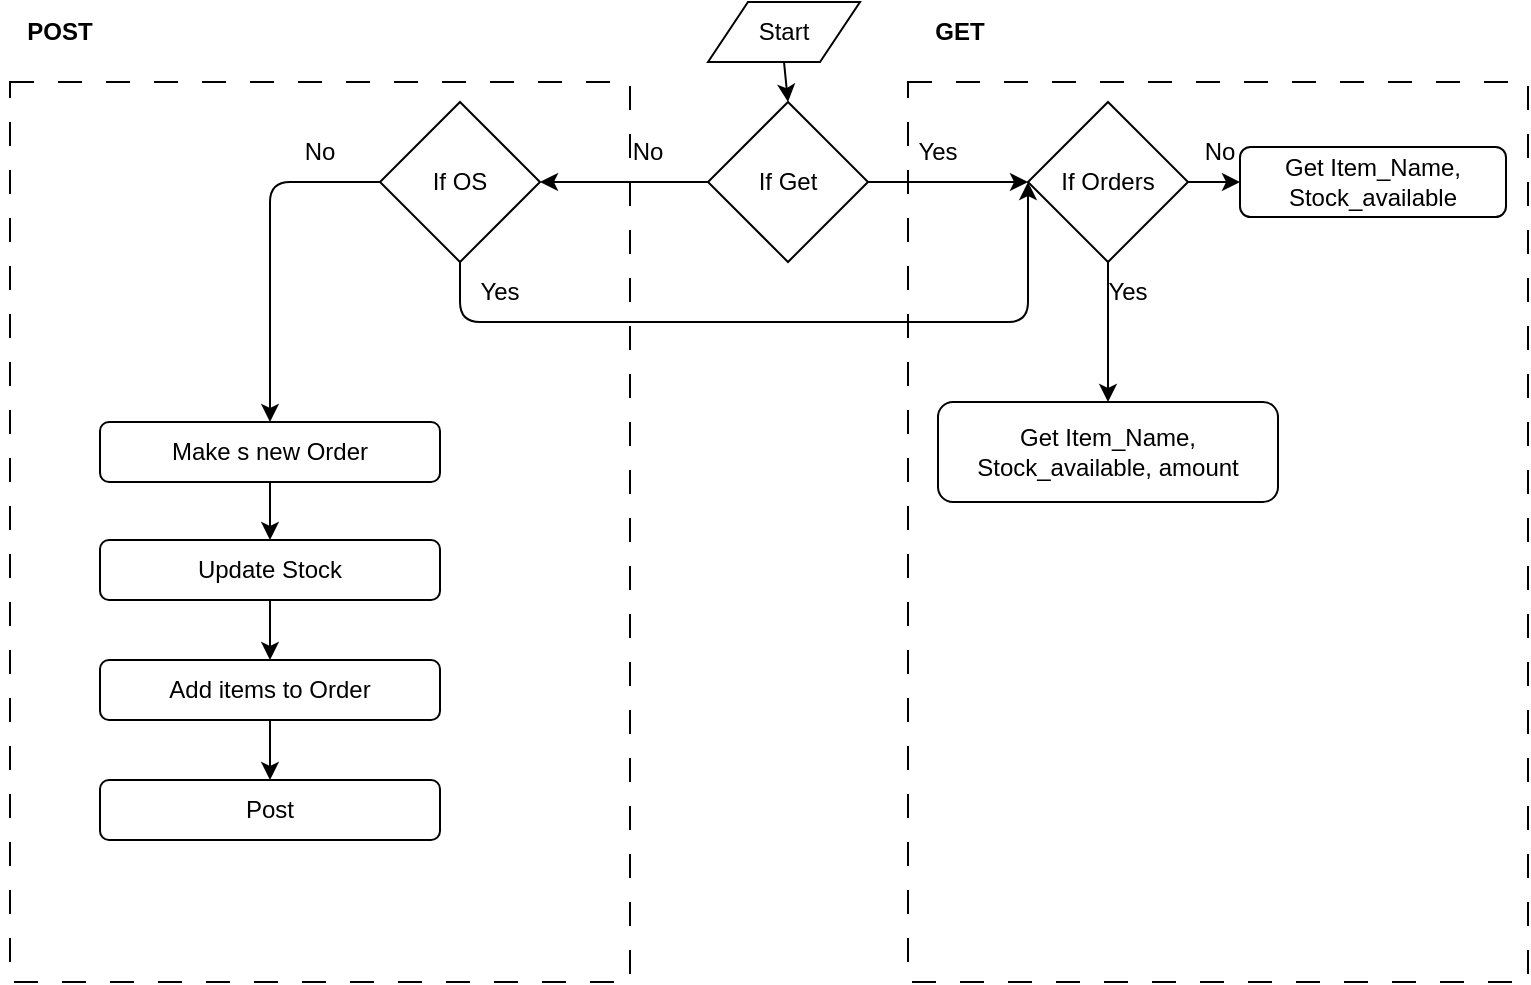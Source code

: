 <mxfile>
    <diagram id="SAwPN_heKP0eUjQnVfPl" name="Page-1">
        <mxGraphModel dx="783" dy="772" grid="1" gridSize="10" guides="1" tooltips="1" connect="1" arrows="1" fold="1" page="1" pageScale="1" pageWidth="827" pageHeight="1169" math="0" shadow="0">
            <root>
                <mxCell id="0"/>
                <mxCell id="1" parent="0"/>
                <mxCell id="40" value="" style="rounded=0;whiteSpace=wrap;html=1;dashed=1;dashPattern=12 12;" vertex="1" parent="1">
                    <mxGeometry x="474" y="70" width="310" height="450" as="geometry"/>
                </mxCell>
                <mxCell id="39" value="" style="rounded=0;whiteSpace=wrap;html=1;dashed=1;dashPattern=12 12;" vertex="1" parent="1">
                    <mxGeometry x="25" y="70" width="310" height="450" as="geometry"/>
                </mxCell>
                <mxCell id="2" value="Get Item_Name, Stock_available" style="rounded=1;whiteSpace=wrap;html=1;" vertex="1" parent="1">
                    <mxGeometry x="640" y="102.5" width="133" height="35" as="geometry"/>
                </mxCell>
                <mxCell id="7" style="edgeStyle=none;html=1;exitX=1;exitY=0.5;exitDx=0;exitDy=0;entryX=0;entryY=0.5;entryDx=0;entryDy=0;" edge="1" parent="1" source="3" target="4">
                    <mxGeometry relative="1" as="geometry"/>
                </mxCell>
                <mxCell id="17" style="edgeStyle=none;html=1;entryX=1;entryY=0.5;entryDx=0;entryDy=0;" edge="1" parent="1" source="3" target="25">
                    <mxGeometry relative="1" as="geometry">
                        <mxPoint x="300" y="120" as="targetPoint"/>
                    </mxGeometry>
                </mxCell>
                <mxCell id="3" value="If Get" style="rhombus;whiteSpace=wrap;html=1;" vertex="1" parent="1">
                    <mxGeometry x="374" y="80" width="80" height="80" as="geometry"/>
                </mxCell>
                <mxCell id="8" style="edgeStyle=none;html=1;exitX=1;exitY=0.5;exitDx=0;exitDy=0;entryX=0;entryY=0.5;entryDx=0;entryDy=0;" edge="1" parent="1" source="4" target="2">
                    <mxGeometry relative="1" as="geometry"/>
                </mxCell>
                <mxCell id="13" style="edgeStyle=none;html=1;entryX=0.5;entryY=0;entryDx=0;entryDy=0;" edge="1" parent="1" source="4" target="12">
                    <mxGeometry relative="1" as="geometry"/>
                </mxCell>
                <mxCell id="4" value="If Orders" style="rhombus;whiteSpace=wrap;html=1;" vertex="1" parent="1">
                    <mxGeometry x="534" y="80" width="80" height="80" as="geometry"/>
                </mxCell>
                <mxCell id="6" style="edgeStyle=none;html=1;exitX=0.5;exitY=1;exitDx=0;exitDy=0;entryX=0.5;entryY=0;entryDx=0;entryDy=0;" edge="1" parent="1" source="5" target="3">
                    <mxGeometry relative="1" as="geometry"/>
                </mxCell>
                <mxCell id="5" value="Start" style="shape=parallelogram;perimeter=parallelogramPerimeter;whiteSpace=wrap;html=1;fixedSize=1;" vertex="1" parent="1">
                    <mxGeometry x="374" y="30" width="76" height="30" as="geometry"/>
                </mxCell>
                <mxCell id="9" value="Yes" style="text;html=1;strokeColor=none;fillColor=none;align=center;verticalAlign=middle;whiteSpace=wrap;rounded=0;" vertex="1" parent="1">
                    <mxGeometry x="459" y="90" width="60" height="30" as="geometry"/>
                </mxCell>
                <mxCell id="10" value="No" style="text;html=1;strokeColor=none;fillColor=none;align=center;verticalAlign=middle;whiteSpace=wrap;rounded=0;" vertex="1" parent="1">
                    <mxGeometry x="314" y="90" width="60" height="30" as="geometry"/>
                </mxCell>
                <mxCell id="11" value="Yes" style="text;html=1;strokeColor=none;fillColor=none;align=center;verticalAlign=middle;whiteSpace=wrap;rounded=0;" vertex="1" parent="1">
                    <mxGeometry x="554" y="160" width="60" height="30" as="geometry"/>
                </mxCell>
                <mxCell id="12" value="Get Item_Name, Stock_available, amount" style="rounded=1;whiteSpace=wrap;html=1;" vertex="1" parent="1">
                    <mxGeometry x="489" y="230" width="170" height="50" as="geometry"/>
                </mxCell>
                <mxCell id="14" value="No" style="text;html=1;strokeColor=none;fillColor=none;align=center;verticalAlign=middle;whiteSpace=wrap;rounded=0;" vertex="1" parent="1">
                    <mxGeometry x="600" y="90" width="60" height="30" as="geometry"/>
                </mxCell>
                <mxCell id="22" style="edgeStyle=none;html=1;entryX=0.5;entryY=0;entryDx=0;entryDy=0;exitX=0.5;exitY=1;exitDx=0;exitDy=0;" edge="1" parent="1" source="36" target="19">
                    <mxGeometry relative="1" as="geometry">
                        <mxPoint x="150" y="319" as="sourcePoint"/>
                    </mxGeometry>
                </mxCell>
                <mxCell id="37" style="edgeStyle=orthogonalEdgeStyle;html=1;exitX=0.5;exitY=1;exitDx=0;exitDy=0;entryX=0.5;entryY=0;entryDx=0;entryDy=0;" edge="1" parent="1" source="18" target="36">
                    <mxGeometry relative="1" as="geometry"/>
                </mxCell>
                <mxCell id="18" value="Make s new Order" style="rounded=1;whiteSpace=wrap;html=1;" vertex="1" parent="1">
                    <mxGeometry x="70" y="240" width="170" height="30" as="geometry"/>
                </mxCell>
                <mxCell id="23" style="edgeStyle=none;html=1;exitX=0.5;exitY=1;exitDx=0;exitDy=0;entryX=0.5;entryY=0;entryDx=0;entryDy=0;" edge="1" parent="1" source="19" target="20">
                    <mxGeometry relative="1" as="geometry"/>
                </mxCell>
                <mxCell id="19" value="Add items to Order" style="rounded=1;whiteSpace=wrap;html=1;" vertex="1" parent="1">
                    <mxGeometry x="70" y="359" width="170" height="30" as="geometry"/>
                </mxCell>
                <mxCell id="20" value="Post" style="rounded=1;whiteSpace=wrap;html=1;" vertex="1" parent="1">
                    <mxGeometry x="70" y="419" width="170" height="30" as="geometry"/>
                </mxCell>
                <mxCell id="33" style="edgeStyle=elbowEdgeStyle;html=1;exitX=0.5;exitY=1;exitDx=0;exitDy=0;entryX=0;entryY=0.5;entryDx=0;entryDy=0;" edge="1" parent="1" source="25" target="4">
                    <mxGeometry relative="1" as="geometry">
                        <Array as="points">
                            <mxPoint x="390" y="190"/>
                            <mxPoint x="470" y="130"/>
                        </Array>
                    </mxGeometry>
                </mxCell>
                <mxCell id="35" style="edgeStyle=orthogonalEdgeStyle;html=1;exitX=0;exitY=0.5;exitDx=0;exitDy=0;entryX=0.5;entryY=0;entryDx=0;entryDy=0;" edge="1" parent="1" source="25" target="18">
                    <mxGeometry relative="1" as="geometry"/>
                </mxCell>
                <mxCell id="25" value="If OS" style="rhombus;whiteSpace=wrap;html=1;" vertex="1" parent="1">
                    <mxGeometry x="210" y="80" width="80" height="80" as="geometry"/>
                </mxCell>
                <mxCell id="29" value="Yes" style="text;html=1;strokeColor=none;fillColor=none;align=center;verticalAlign=middle;whiteSpace=wrap;rounded=0;" vertex="1" parent="1">
                    <mxGeometry x="240" y="160" width="60" height="30" as="geometry"/>
                </mxCell>
                <mxCell id="30" value="No" style="text;html=1;strokeColor=none;fillColor=none;align=center;verticalAlign=middle;whiteSpace=wrap;rounded=0;" vertex="1" parent="1">
                    <mxGeometry x="150" y="90" width="60" height="30" as="geometry"/>
                </mxCell>
                <mxCell id="31" value="&lt;b&gt;POST&lt;/b&gt;" style="text;html=1;strokeColor=none;fillColor=none;align=center;verticalAlign=middle;whiteSpace=wrap;rounded=0;" vertex="1" parent="1">
                    <mxGeometry x="20" y="30" width="60" height="30" as="geometry"/>
                </mxCell>
                <mxCell id="32" value="&lt;b&gt;GET&lt;/b&gt;" style="text;html=1;strokeColor=none;fillColor=none;align=center;verticalAlign=middle;whiteSpace=wrap;rounded=0;" vertex="1" parent="1">
                    <mxGeometry x="470" y="30" width="60" height="30" as="geometry"/>
                </mxCell>
                <mxCell id="36" value="Update Stock" style="rounded=1;whiteSpace=wrap;html=1;" vertex="1" parent="1">
                    <mxGeometry x="70" y="299" width="170" height="30" as="geometry"/>
                </mxCell>
            </root>
        </mxGraphModel>
    </diagram>
</mxfile>
